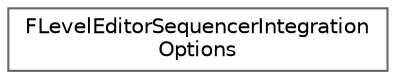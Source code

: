 digraph "Graphical Class Hierarchy"
{
 // INTERACTIVE_SVG=YES
 // LATEX_PDF_SIZE
  bgcolor="transparent";
  edge [fontname=Helvetica,fontsize=10,labelfontname=Helvetica,labelfontsize=10];
  node [fontname=Helvetica,fontsize=10,shape=box,height=0.2,width=0.4];
  rankdir="LR";
  Node0 [id="Node000000",label="FLevelEditorSequencerIntegration\lOptions",height=0.2,width=0.4,color="grey40", fillcolor="white", style="filled",URL="$d0/de4/structFLevelEditorSequencerIntegrationOptions.html",tooltip=" "];
}
